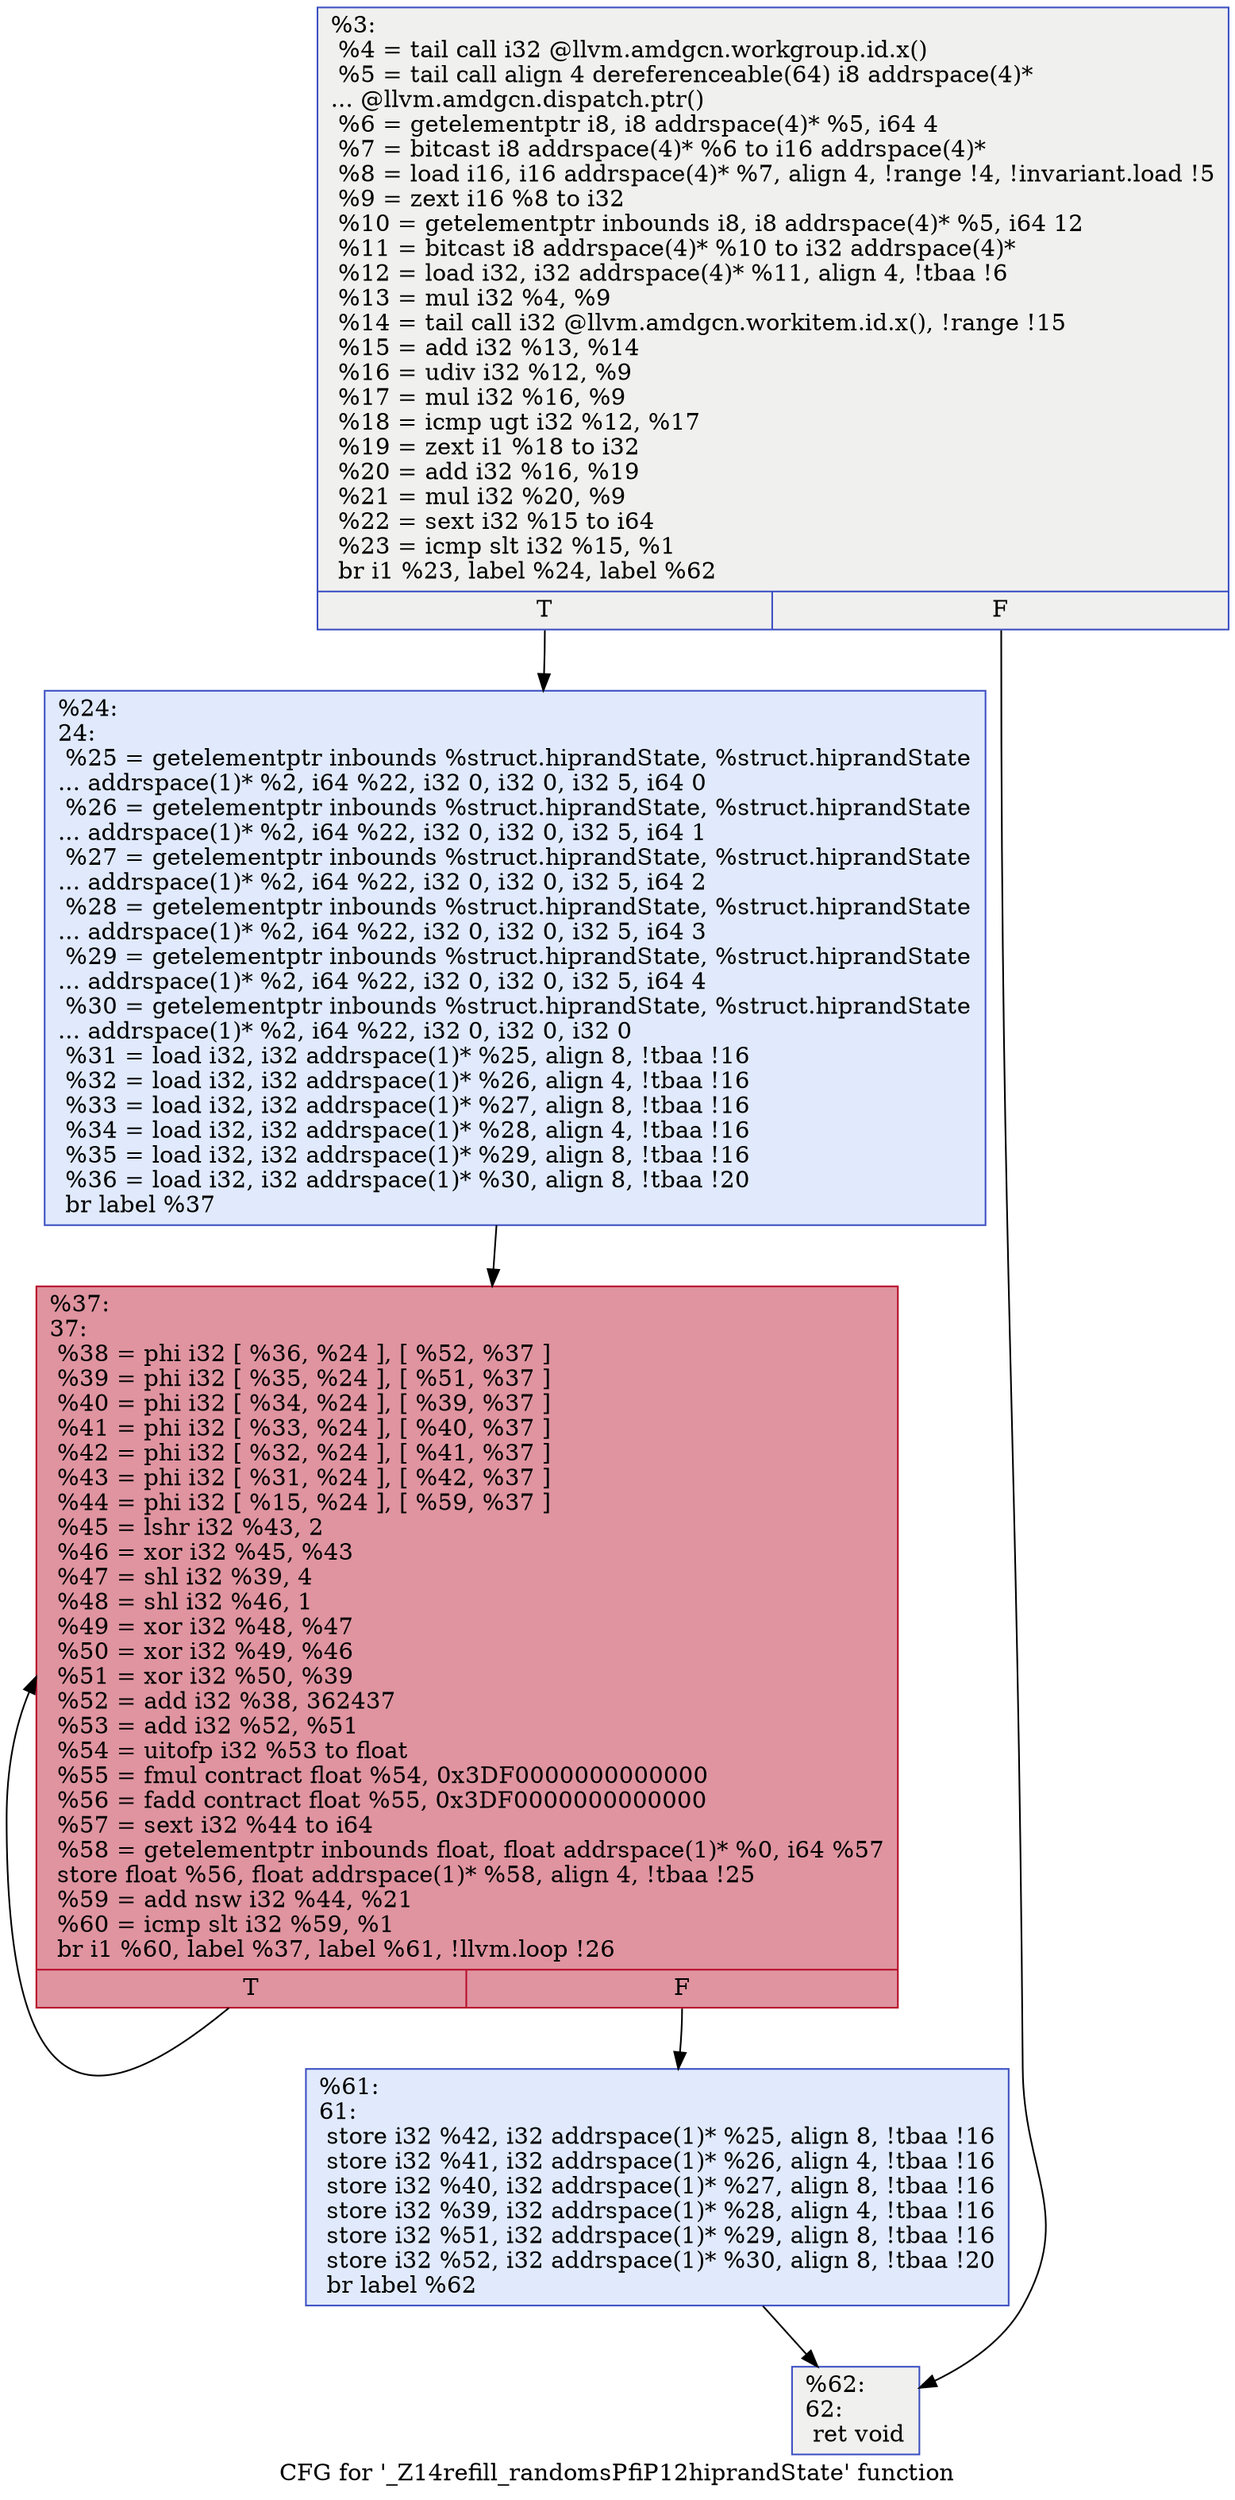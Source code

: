digraph "CFG for '_Z14refill_randomsPfiP12hiprandState' function" {
	label="CFG for '_Z14refill_randomsPfiP12hiprandState' function";

	Node0x5121790 [shape=record,color="#3d50c3ff", style=filled, fillcolor="#dedcdb70",label="{%3:\l  %4 = tail call i32 @llvm.amdgcn.workgroup.id.x()\l  %5 = tail call align 4 dereferenceable(64) i8 addrspace(4)*\l... @llvm.amdgcn.dispatch.ptr()\l  %6 = getelementptr i8, i8 addrspace(4)* %5, i64 4\l  %7 = bitcast i8 addrspace(4)* %6 to i16 addrspace(4)*\l  %8 = load i16, i16 addrspace(4)* %7, align 4, !range !4, !invariant.load !5\l  %9 = zext i16 %8 to i32\l  %10 = getelementptr inbounds i8, i8 addrspace(4)* %5, i64 12\l  %11 = bitcast i8 addrspace(4)* %10 to i32 addrspace(4)*\l  %12 = load i32, i32 addrspace(4)* %11, align 4, !tbaa !6\l  %13 = mul i32 %4, %9\l  %14 = tail call i32 @llvm.amdgcn.workitem.id.x(), !range !15\l  %15 = add i32 %13, %14\l  %16 = udiv i32 %12, %9\l  %17 = mul i32 %16, %9\l  %18 = icmp ugt i32 %12, %17\l  %19 = zext i1 %18 to i32\l  %20 = add i32 %16, %19\l  %21 = mul i32 %20, %9\l  %22 = sext i32 %15 to i64\l  %23 = icmp slt i32 %15, %1\l  br i1 %23, label %24, label %62\l|{<s0>T|<s1>F}}"];
	Node0x5121790:s0 -> Node0x5123d70;
	Node0x5121790:s1 -> Node0x5123e00;
	Node0x5123d70 [shape=record,color="#3d50c3ff", style=filled, fillcolor="#b9d0f970",label="{%24:\l24:                                               \l  %25 = getelementptr inbounds %struct.hiprandState, %struct.hiprandState\l... addrspace(1)* %2, i64 %22, i32 0, i32 0, i32 5, i64 0\l  %26 = getelementptr inbounds %struct.hiprandState, %struct.hiprandState\l... addrspace(1)* %2, i64 %22, i32 0, i32 0, i32 5, i64 1\l  %27 = getelementptr inbounds %struct.hiprandState, %struct.hiprandState\l... addrspace(1)* %2, i64 %22, i32 0, i32 0, i32 5, i64 2\l  %28 = getelementptr inbounds %struct.hiprandState, %struct.hiprandState\l... addrspace(1)* %2, i64 %22, i32 0, i32 0, i32 5, i64 3\l  %29 = getelementptr inbounds %struct.hiprandState, %struct.hiprandState\l... addrspace(1)* %2, i64 %22, i32 0, i32 0, i32 5, i64 4\l  %30 = getelementptr inbounds %struct.hiprandState, %struct.hiprandState\l... addrspace(1)* %2, i64 %22, i32 0, i32 0, i32 0\l  %31 = load i32, i32 addrspace(1)* %25, align 8, !tbaa !16\l  %32 = load i32, i32 addrspace(1)* %26, align 4, !tbaa !16\l  %33 = load i32, i32 addrspace(1)* %27, align 8, !tbaa !16\l  %34 = load i32, i32 addrspace(1)* %28, align 4, !tbaa !16\l  %35 = load i32, i32 addrspace(1)* %29, align 8, !tbaa !16\l  %36 = load i32, i32 addrspace(1)* %30, align 8, !tbaa !20\l  br label %37\l}"];
	Node0x5123d70 -> Node0x5125330;
	Node0x5125330 [shape=record,color="#b70d28ff", style=filled, fillcolor="#b70d2870",label="{%37:\l37:                                               \l  %38 = phi i32 [ %36, %24 ], [ %52, %37 ]\l  %39 = phi i32 [ %35, %24 ], [ %51, %37 ]\l  %40 = phi i32 [ %34, %24 ], [ %39, %37 ]\l  %41 = phi i32 [ %33, %24 ], [ %40, %37 ]\l  %42 = phi i32 [ %32, %24 ], [ %41, %37 ]\l  %43 = phi i32 [ %31, %24 ], [ %42, %37 ]\l  %44 = phi i32 [ %15, %24 ], [ %59, %37 ]\l  %45 = lshr i32 %43, 2\l  %46 = xor i32 %45, %43\l  %47 = shl i32 %39, 4\l  %48 = shl i32 %46, 1\l  %49 = xor i32 %48, %47\l  %50 = xor i32 %49, %46\l  %51 = xor i32 %50, %39\l  %52 = add i32 %38, 362437\l  %53 = add i32 %52, %51\l  %54 = uitofp i32 %53 to float\l  %55 = fmul contract float %54, 0x3DF0000000000000\l  %56 = fadd contract float %55, 0x3DF0000000000000\l  %57 = sext i32 %44 to i64\l  %58 = getelementptr inbounds float, float addrspace(1)* %0, i64 %57\l  store float %56, float addrspace(1)* %58, align 4, !tbaa !25\l  %59 = add nsw i32 %44, %21\l  %60 = icmp slt i32 %59, %1\l  br i1 %60, label %37, label %61, !llvm.loop !26\l|{<s0>T|<s1>F}}"];
	Node0x5125330:s0 -> Node0x5125330;
	Node0x5125330:s1 -> Node0x5126eb0;
	Node0x5126eb0 [shape=record,color="#3d50c3ff", style=filled, fillcolor="#b9d0f970",label="{%61:\l61:                                               \l  store i32 %42, i32 addrspace(1)* %25, align 8, !tbaa !16\l  store i32 %41, i32 addrspace(1)* %26, align 4, !tbaa !16\l  store i32 %40, i32 addrspace(1)* %27, align 8, !tbaa !16\l  store i32 %39, i32 addrspace(1)* %28, align 4, !tbaa !16\l  store i32 %51, i32 addrspace(1)* %29, align 8, !tbaa !16\l  store i32 %52, i32 addrspace(1)* %30, align 8, !tbaa !20\l  br label %62\l}"];
	Node0x5126eb0 -> Node0x5123e00;
	Node0x5123e00 [shape=record,color="#3d50c3ff", style=filled, fillcolor="#dedcdb70",label="{%62:\l62:                                               \l  ret void\l}"];
}
